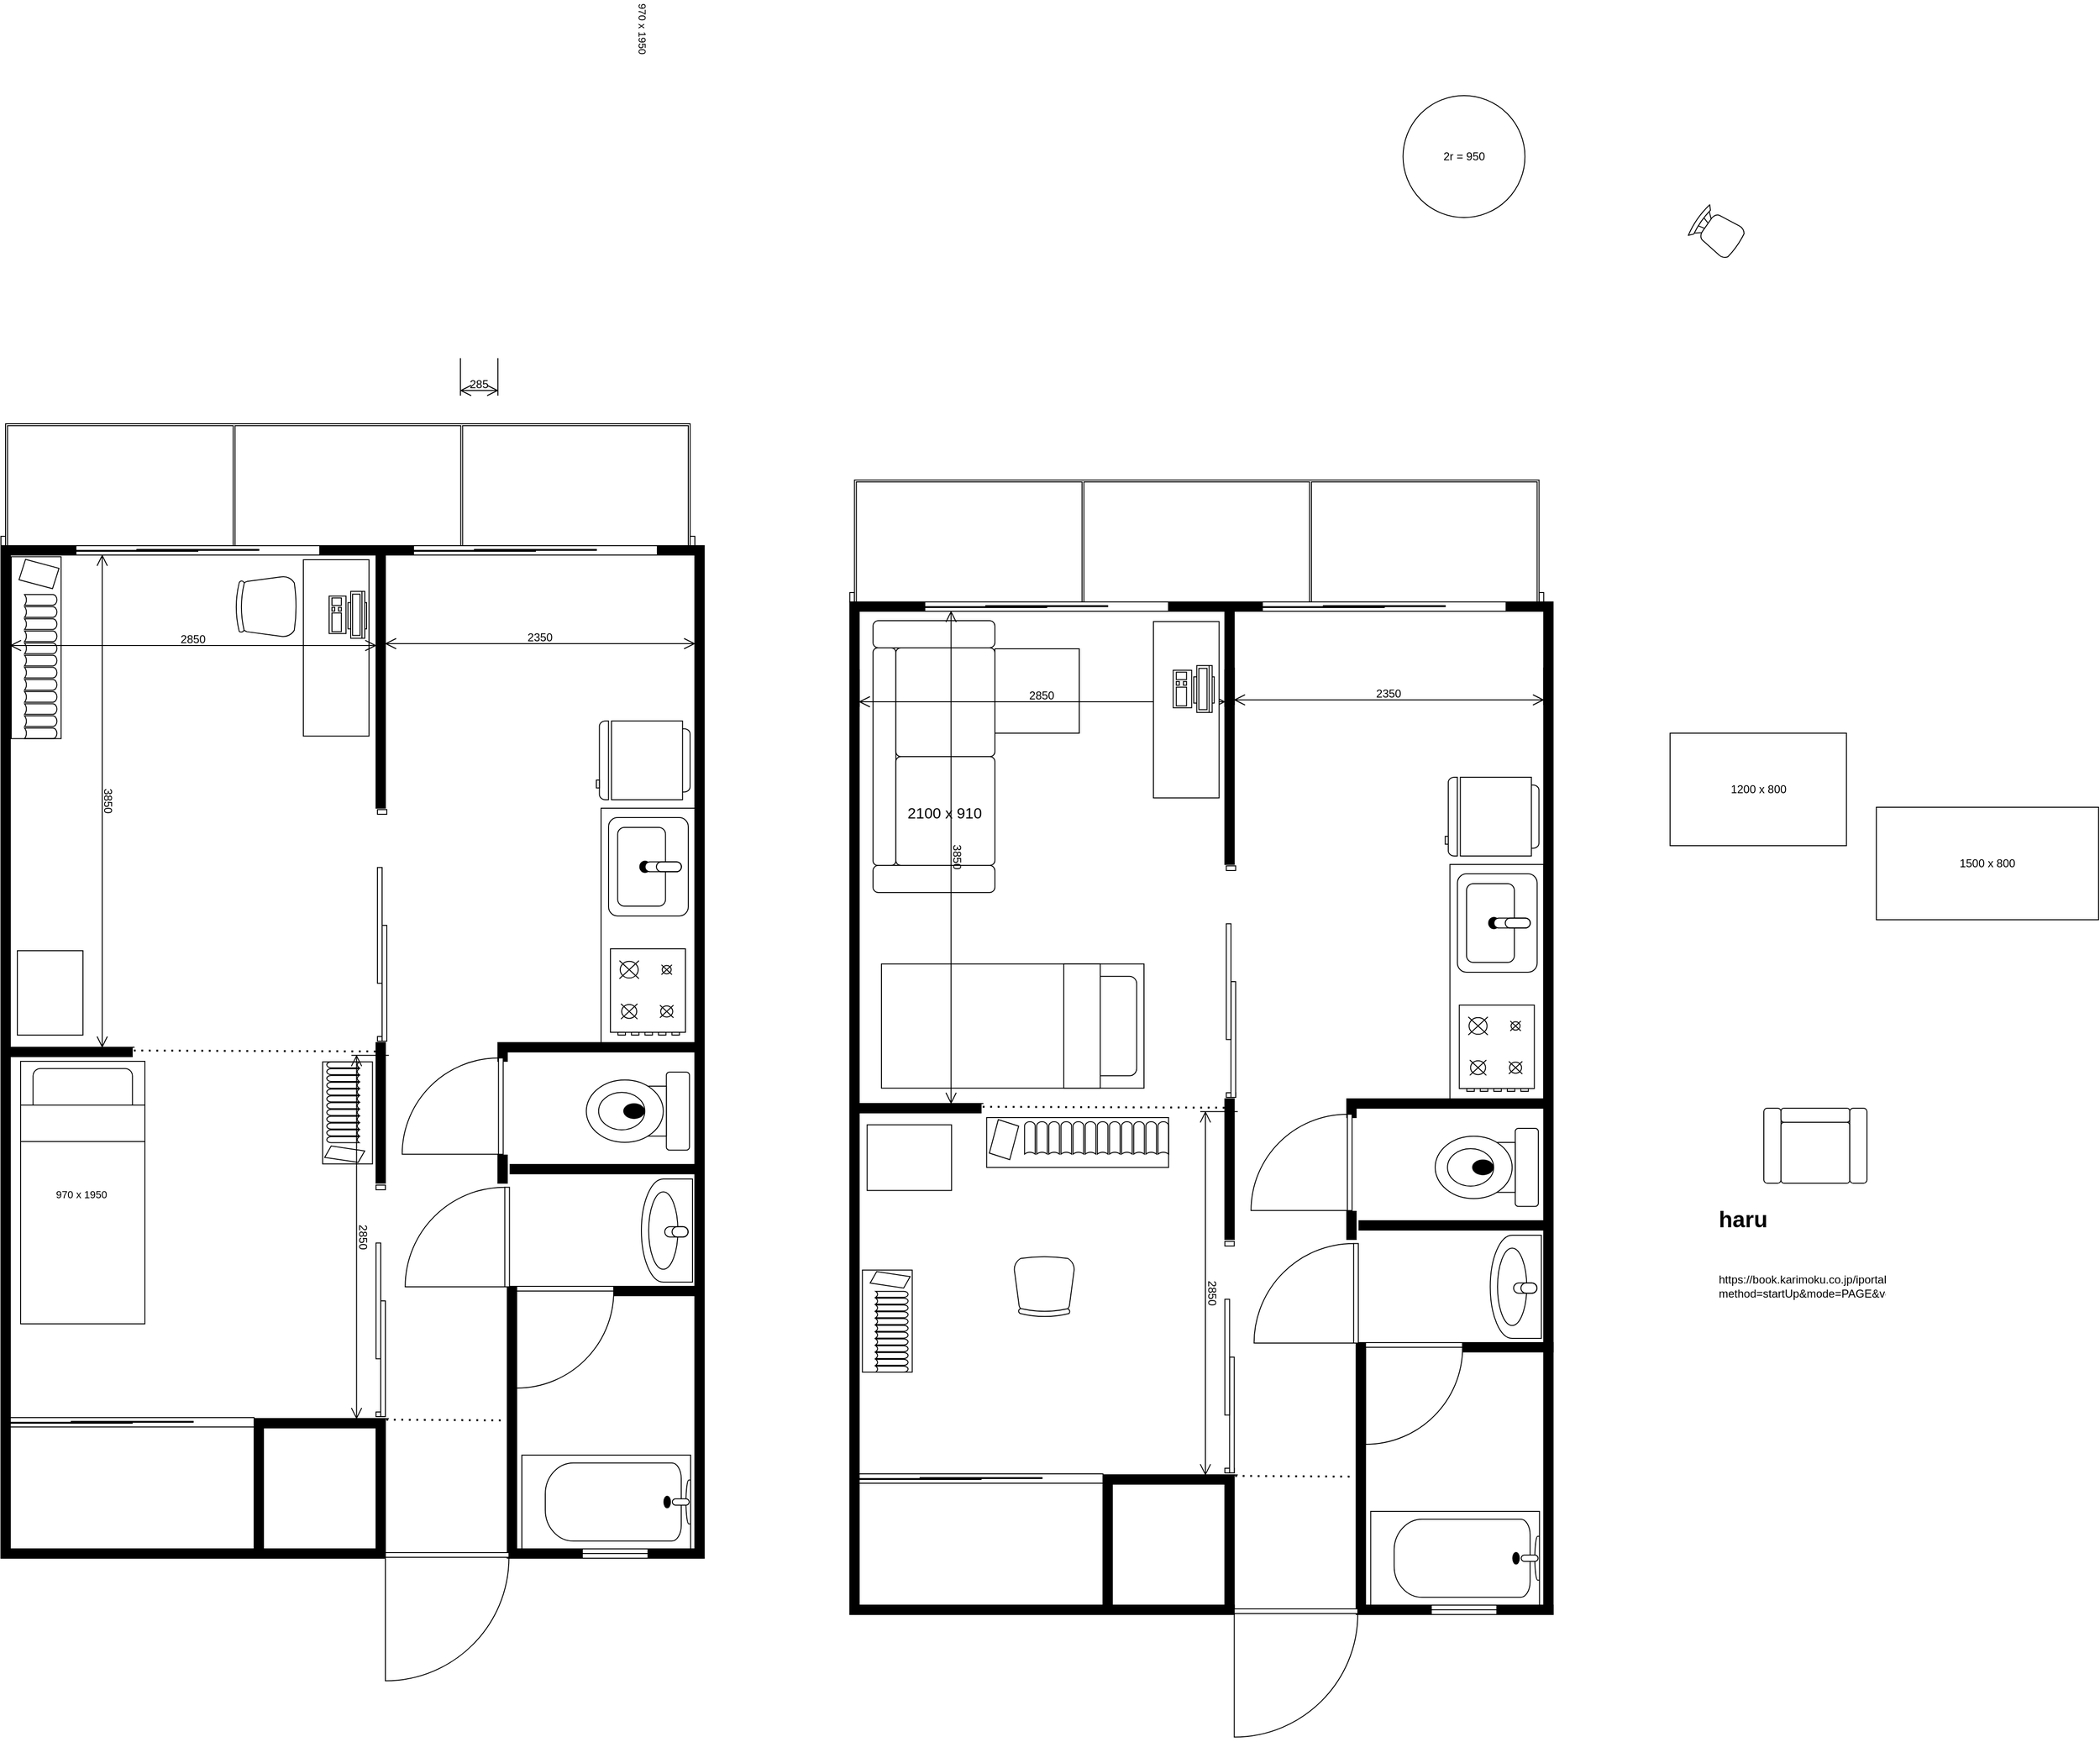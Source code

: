 <mxfile version="24.4.0" type="github">
  <diagram name="ページ1" id="chXOTAfTKkLmFm23G31K">
    <mxGraphModel dx="1223" dy="3064" grid="1" gridSize="10" guides="1" tooltips="1" connect="1" arrows="1" fold="1" page="1" pageScale="1" pageWidth="827" pageHeight="1169" math="0" shadow="0">
      <root>
        <mxCell id="0" />
        <mxCell id="1" parent="0" />
        <mxCell id="n7K1k0Td0LLRFNVjHz03-4" value="" style="group;rotation=0;" vertex="1" connectable="0" parent="1">
          <mxGeometry x="960.0" y="160" width="220" height="290" as="geometry" />
        </mxCell>
        <mxCell id="n7K1k0Td0LLRFNVjHz03-2" value="" style="group;rotation=0;" vertex="1" connectable="0" parent="n7K1k0Td0LLRFNVjHz03-4">
          <mxGeometry width="130" height="290" as="geometry" />
        </mxCell>
        <mxCell id="7eNr9sSCrzbpMYuLrJX_-5" value="" style="verticalLabelPosition=bottom;html=1;verticalAlign=top;align=center;shape=mxgraph.floorplan.couch;rotation=-90;" parent="n7K1k0Td0LLRFNVjHz03-2" vertex="1">
          <mxGeometry x="-80" y="80" width="290" height="130" as="geometry" />
        </mxCell>
        <mxCell id="n7K1k0Td0LLRFNVjHz03-1" value="2100 x 910" style="text;html=1;align=center;verticalAlign=middle;whiteSpace=wrap;rounded=0;fontSize=16;rotation=0;" vertex="1" parent="n7K1k0Td0LLRFNVjHz03-2">
          <mxGeometry x="34" y="190" width="85.25" height="30" as="geometry" />
        </mxCell>
        <mxCell id="n7K1k0Td0LLRFNVjHz03-3" value="" style="rounded=0;whiteSpace=wrap;html=1;rotation=0;" vertex="1" parent="n7K1k0Td0LLRFNVjHz03-4">
          <mxGeometry x="130" y="30" width="90" height="90" as="geometry" />
        </mxCell>
        <mxCell id="T-ZdzPedB-VomCAbVOpk-54" value="" style="verticalLabelPosition=bottom;html=1;verticalAlign=top;align=center;shape=mxgraph.floorplan.bed_single;rotation=90;" parent="1" vertex="1">
          <mxGeometry x="1042.75" y="452.389" width="132.5" height="280" as="geometry" />
        </mxCell>
        <mxCell id="T-ZdzPedB-VomCAbVOpk-121" value="" style="verticalLabelPosition=bottom;html=1;verticalAlign=top;align=center;shape=mxgraph.floorplan.bookcase;rotation=-90;" parent="1" vertex="1">
          <mxGeometry x="920.85" y="880.5" width="108.8" height="53.15" as="geometry" />
        </mxCell>
        <mxCell id="T-ZdzPedB-VomCAbVOpk-120" value="" style="verticalLabelPosition=bottom;html=1;verticalAlign=top;align=center;shape=mxgraph.floorplan.bookcase;rotation=90;" parent="1" vertex="1">
          <mxGeometry x="345.25" y="658.43" width="108.8" height="53.15" as="geometry" />
        </mxCell>
        <mxCell id="T-ZdzPedB-VomCAbVOpk-36" value="" style="rounded=0;whiteSpace=wrap;html=1;" parent="1" vertex="1">
          <mxGeometry x="670" y="360" width="100" height="250" as="geometry" />
        </mxCell>
        <mxCell id="T-ZdzPedB-VomCAbVOpk-1" value="" style="verticalLabelPosition=bottom;html=1;verticalAlign=top;align=center;shape=mxgraph.floorplan.wallCorner;fillColor=strokeColor;" parent="1" vertex="1">
          <mxGeometry x="30" y="80" width="80" height="1080" as="geometry" />
        </mxCell>
        <mxCell id="T-ZdzPedB-VomCAbVOpk-3" value="" style="verticalLabelPosition=bottom;html=1;verticalAlign=top;align=center;shape=mxgraph.floorplan.wall;fillColor=strokeColor;" parent="1" vertex="1">
          <mxGeometry x="40" y="615" width="130" height="10" as="geometry" />
        </mxCell>
        <mxCell id="T-ZdzPedB-VomCAbVOpk-5" value="" style="verticalLabelPosition=bottom;html=1;verticalAlign=top;align=center;shape=mxgraph.floorplan.windowGlider;dx=0.25;" parent="1" vertex="1">
          <mxGeometry x="110" y="80" width="260" height="10" as="geometry" />
        </mxCell>
        <mxCell id="T-ZdzPedB-VomCAbVOpk-7" value="" style="verticalLabelPosition=bottom;html=1;verticalAlign=top;align=center;shape=mxgraph.floorplan.wall;fillColor=strokeColor;" parent="1" vertex="1">
          <mxGeometry x="370" y="80" width="100" height="10" as="geometry" />
        </mxCell>
        <mxCell id="T-ZdzPedB-VomCAbVOpk-8" value="" style="verticalLabelPosition=bottom;html=1;verticalAlign=top;align=center;shape=mxgraph.floorplan.windowGlider;dx=0.25;" parent="1" vertex="1">
          <mxGeometry x="470" y="80" width="260" height="10" as="geometry" />
        </mxCell>
        <mxCell id="T-ZdzPedB-VomCAbVOpk-9" value="" style="verticalLabelPosition=bottom;html=1;verticalAlign=top;align=center;shape=mxgraph.floorplan.wallCorner;fillColor=strokeColor;direction=south;" parent="1" vertex="1">
          <mxGeometry x="730" y="80" width="50" height="1080" as="geometry" />
        </mxCell>
        <mxCell id="T-ZdzPedB-VomCAbVOpk-11" value="" style="verticalLabelPosition=bottom;html=1;verticalAlign=top;align=center;shape=mxgraph.floorplan.wall;fillColor=strokeColor;" parent="1" vertex="1">
          <mxGeometry x="40" y="1150" width="400" height="10" as="geometry" />
        </mxCell>
        <mxCell id="T-ZdzPedB-VomCAbVOpk-12" value="" style="verticalLabelPosition=bottom;html=1;verticalAlign=top;align=center;shape=mxgraph.floorplan.room;fillColor=strokeColor;" parent="1" vertex="1">
          <mxGeometry x="300" y="1011" width="140" height="149" as="geometry" />
        </mxCell>
        <mxCell id="T-ZdzPedB-VomCAbVOpk-13" value="" style="verticalLabelPosition=bottom;html=1;verticalAlign=top;align=center;shape=mxgraph.floorplan.wall;fillColor=strokeColor;" parent="1" vertex="1">
          <mxGeometry x="720" y="1150" width="60" height="10" as="geometry" />
        </mxCell>
        <mxCell id="T-ZdzPedB-VomCAbVOpk-14" value="" style="verticalLabelPosition=bottom;html=1;verticalAlign=top;align=center;shape=mxgraph.floorplan.window;" parent="1" vertex="1">
          <mxGeometry x="650" y="1150" width="70" height="10" as="geometry" />
        </mxCell>
        <mxCell id="T-ZdzPedB-VomCAbVOpk-15" value="" style="verticalLabelPosition=bottom;html=1;verticalAlign=top;align=center;shape=mxgraph.floorplan.wallCorner;fillColor=strokeColor;direction=north" parent="1" vertex="1">
          <mxGeometry x="570" y="870" width="80" height="290" as="geometry" />
        </mxCell>
        <mxCell id="T-ZdzPedB-VomCAbVOpk-16" value="" style="verticalLabelPosition=bottom;html=1;verticalAlign=top;align=center;shape=mxgraph.floorplan.wall;fillColor=strokeColor;direction=south;" parent="1" vertex="1">
          <mxGeometry x="430" y="90" width="10" height="270" as="geometry" />
        </mxCell>
        <mxCell id="T-ZdzPedB-VomCAbVOpk-17" value="" style="verticalLabelPosition=bottom;html=1;verticalAlign=top;align=center;shape=mxgraph.floorplan.wall;fillColor=strokeColor;direction=south;" parent="1" vertex="1">
          <mxGeometry x="430" y="610" width="10" height="150" as="geometry" />
        </mxCell>
        <mxCell id="T-ZdzPedB-VomCAbVOpk-20" value="" style="verticalLabelPosition=bottom;html=1;verticalAlign=top;align=center;shape=mxgraph.floorplan.windowGlider;dx=0.25;" parent="1" vertex="1">
          <mxGeometry x="40" y="1010" width="260" height="10" as="geometry" />
        </mxCell>
        <mxCell id="T-ZdzPedB-VomCAbVOpk-21" value="" style="verticalLabelPosition=bottom;html=1;verticalAlign=top;align=center;shape=mxgraph.floorplan.wallCorner;fillColor=strokeColor;" parent="1" vertex="1">
          <mxGeometry x="560" y="610" width="210" height="20" as="geometry" />
        </mxCell>
        <mxCell id="T-ZdzPedB-VomCAbVOpk-22" value="" style="verticalLabelPosition=bottom;html=1;verticalAlign=top;align=center;shape=mxgraph.floorplan.wall;fillColor=strokeColor;" parent="1" vertex="1">
          <mxGeometry x="573" y="740" width="197" height="10" as="geometry" />
        </mxCell>
        <mxCell id="T-ZdzPedB-VomCAbVOpk-23" value="" style="verticalLabelPosition=bottom;html=1;verticalAlign=top;align=center;shape=mxgraph.floorplan.wall;fillColor=strokeColor;direction=south;" parent="1" vertex="1">
          <mxGeometry x="560" y="730" width="10" height="30" as="geometry" />
        </mxCell>
        <mxCell id="T-ZdzPedB-VomCAbVOpk-24" value="" style="verticalLabelPosition=bottom;html=1;verticalAlign=top;align=center;shape=mxgraph.floorplan.doorRight;aspect=fixed;rotation=90;" parent="1" vertex="1">
          <mxGeometry x="459.69" y="623.25" width="102.72" height="109.14" as="geometry" />
        </mxCell>
        <mxCell id="T-ZdzPedB-VomCAbVOpk-25" value="" style="verticalLabelPosition=bottom;html=1;verticalAlign=top;align=center;shape=mxgraph.floorplan.doorRight;aspect=fixed;rotation=90;" parent="1" vertex="1">
          <mxGeometry x="462.8" y="761" width="106.2" height="112.84" as="geometry" />
        </mxCell>
        <mxCell id="T-ZdzPedB-VomCAbVOpk-26" value="" style="verticalLabelPosition=bottom;html=1;verticalAlign=top;align=center;shape=mxgraph.floorplan.doorLeft;aspect=fixed;" parent="1" vertex="1">
          <mxGeometry x="580" y="870" width="103.53" height="110" as="geometry" />
        </mxCell>
        <mxCell id="T-ZdzPedB-VomCAbVOpk-27" value="" style="verticalLabelPosition=bottom;html=1;verticalAlign=top;align=center;shape=mxgraph.floorplan.wall;fillColor=strokeColor;" parent="1" vertex="1">
          <mxGeometry x="683.53" y="870" width="96.47" height="10" as="geometry" />
        </mxCell>
        <mxCell id="T-ZdzPedB-VomCAbVOpk-28" value="" style="verticalLabelPosition=bottom;html=1;verticalAlign=top;align=center;shape=mxgraph.floorplan.doorLeft;aspect=fixed;" parent="1" vertex="1">
          <mxGeometry x="440" y="1154" width="131.76" height="140" as="geometry" />
        </mxCell>
        <mxCell id="T-ZdzPedB-VomCAbVOpk-29" value="" style="verticalLabelPosition=bottom;html=1;verticalAlign=top;align=center;shape=mxgraph.floorplan.doorBypass;dx=0.25;rotation=-90;" parent="1" vertex="1">
          <mxGeometry x="311.5" y="880.5" width="247" height="10" as="geometry" />
        </mxCell>
        <mxCell id="T-ZdzPedB-VomCAbVOpk-30" value="" style="verticalLabelPosition=bottom;html=1;verticalAlign=top;align=center;shape=mxgraph.floorplan.doorBypass;dx=0.25;rotation=-90;" parent="1" vertex="1">
          <mxGeometry x="313" y="480" width="247" height="10" as="geometry" />
        </mxCell>
        <mxCell id="T-ZdzPedB-VomCAbVOpk-31" value="" style="verticalLabelPosition=bottom;html=1;verticalAlign=top;align=center;shape=mxgraph.floorplan.windowGarden;dx=0.25;" parent="1" vertex="1">
          <mxGeometry x="30" y="-50" width="740" height="130" as="geometry" />
        </mxCell>
        <mxCell id="T-ZdzPedB-VomCAbVOpk-33" value="" style="verticalLabelPosition=bottom;html=1;verticalAlign=top;align=center;shape=mxgraph.floorplan.range_1;" parent="1" vertex="1">
          <mxGeometry x="680" y="510" width="80" height="92" as="geometry" />
        </mxCell>
        <mxCell id="T-ZdzPedB-VomCAbVOpk-34" value="" style="verticalLabelPosition=bottom;html=1;verticalAlign=top;align=center;shape=mxgraph.floorplan.sink_22;rotation=90;" parent="1" vertex="1">
          <mxGeometry x="668" y="380" width="105" height="85" as="geometry" />
        </mxCell>
        <mxCell id="T-ZdzPedB-VomCAbVOpk-38" value="" style="verticalLabelPosition=bottom;html=1;verticalAlign=top;align=center;shape=mxgraph.floorplan.toilet;rotation=90;" parent="1" vertex="1">
          <mxGeometry x="667.64" y="628.12" width="83.24" height="110" as="geometry" />
        </mxCell>
        <mxCell id="T-ZdzPedB-VomCAbVOpk-40" value="" style="verticalLabelPosition=bottom;html=1;verticalAlign=top;align=center;shape=mxgraph.floorplan.sink_1;rotation=90;" parent="1" vertex="1">
          <mxGeometry x="685.25" y="783.25" width="110" height="54.5" as="geometry" />
        </mxCell>
        <mxCell id="T-ZdzPedB-VomCAbVOpk-43" value="" style="endArrow=none;dashed=1;html=1;dashPattern=1 3;strokeWidth=2;rounded=0;exitX=1.013;exitY=0.35;exitDx=0;exitDy=0;exitPerimeter=0;entryX=0.063;entryY=1.004;entryDx=0;entryDy=0;entryPerimeter=0;" parent="1" source="T-ZdzPedB-VomCAbVOpk-3" target="T-ZdzPedB-VomCAbVOpk-17" edge="1">
          <mxGeometry width="50" height="50" relative="1" as="geometry">
            <mxPoint x="570" y="720" as="sourcePoint" />
            <mxPoint x="620" y="670" as="targetPoint" />
          </mxGeometry>
        </mxCell>
        <mxCell id="T-ZdzPedB-VomCAbVOpk-44" value="" style="endArrow=none;dashed=1;html=1;dashPattern=1 3;strokeWidth=2;rounded=0;exitX=1.007;exitY=0.008;exitDx=0;exitDy=0;exitPerimeter=0;entryX=0.507;entryY=-0.03;entryDx=0;entryDy=0;entryPerimeter=0;" parent="1" source="T-ZdzPedB-VomCAbVOpk-12" target="T-ZdzPedB-VomCAbVOpk-15" edge="1">
          <mxGeometry width="50" height="50" relative="1" as="geometry">
            <mxPoint x="370" y="650" as="sourcePoint" />
            <mxPoint x="420" y="600" as="targetPoint" />
          </mxGeometry>
        </mxCell>
        <mxCell id="T-ZdzPedB-VomCAbVOpk-47" value="285" style="shape=dimension;whiteSpace=wrap;html=1;align=center;points=[];verticalAlign=bottom;spacingBottom=3;labelBackgroundColor=none;" parent="1" vertex="1">
          <mxGeometry x="520" y="-120" width="40" height="40" as="geometry" />
        </mxCell>
        <mxCell id="T-ZdzPedB-VomCAbVOpk-49" value="3850" style="shape=dimension;whiteSpace=wrap;html=1;align=center;points=[];verticalAlign=bottom;spacingBottom=3;labelBackgroundColor=none;rotation=90;" parent="1" vertex="1">
          <mxGeometry x="-110" y="332.5" width="525" height="40" as="geometry" />
        </mxCell>
        <mxCell id="T-ZdzPedB-VomCAbVOpk-50" value="2850" style="shape=dimension;whiteSpace=wrap;html=1;align=center;points=[];verticalAlign=bottom;spacingBottom=3;labelBackgroundColor=none;rotation=90;" parent="1" vertex="1">
          <mxGeometry x="230" y="797.42" width="387.5" height="40" as="geometry" />
        </mxCell>
        <mxCell id="T-ZdzPedB-VomCAbVOpk-51" value="2350" style="shape=dimension;whiteSpace=wrap;html=1;align=center;points=[];verticalAlign=bottom;spacingBottom=3;labelBackgroundColor=none;" parent="1" vertex="1">
          <mxGeometry x="440" y="150" width="330" height="40" as="geometry" />
        </mxCell>
        <mxCell id="T-ZdzPedB-VomCAbVOpk-52" value="" style="verticalLabelPosition=bottom;html=1;verticalAlign=top;align=center;shape=mxgraph.floorplan.refrigerator;rotation=90;" parent="1" vertex="1">
          <mxGeometry x="673" y="259" width="84" height="100" as="geometry" />
        </mxCell>
        <mxCell id="T-ZdzPedB-VomCAbVOpk-53" value="" style="verticalLabelPosition=bottom;html=1;verticalAlign=top;align=center;shape=mxgraph.floorplan.bathtub2;rotation=-180;" parent="1" vertex="1">
          <mxGeometry x="585.5" y="1050" width="180" height="100" as="geometry" />
        </mxCell>
        <mxCell id="T-ZdzPedB-VomCAbVOpk-56" value="" style="shape=rect;shadow=0;html=1;rotation=-90;" parent="1" vertex="1">
          <mxGeometry x="293.44" y="154.07" width="188.13" height="70" as="geometry" />
        </mxCell>
        <mxCell id="T-ZdzPedB-VomCAbVOpk-57" value="" style="verticalLabelPosition=bottom;html=1;verticalAlign=top;align=center;shape=mxgraph.floorplan.workstation;shadow=0;flipV=1;rotation=-90;" parent="1" vertex="1">
          <mxGeometry x="375" y="133.75" width="50" height="40" as="geometry" />
        </mxCell>
        <mxCell id="T-ZdzPedB-VomCAbVOpk-58" value="" style="verticalLabelPosition=bottom;html=1;verticalAlign=top;align=center;shape=mxgraph.floorplan.bookcase;rotation=-90;" parent="1" vertex="1">
          <mxGeometry x="-29.46" y="162.21" width="194.05" height="53.15" as="geometry" />
        </mxCell>
        <mxCell id="T-ZdzPedB-VomCAbVOpk-48" value="2850" style="shape=dimension;whiteSpace=wrap;html=1;align=center;points=[];verticalAlign=bottom;spacingBottom=3;labelBackgroundColor=none;" parent="1" vertex="1">
          <mxGeometry x="40" y="152" width="390" height="40" as="geometry" />
        </mxCell>
        <mxCell id="T-ZdzPedB-VomCAbVOpk-60" value="" style="rounded=0;whiteSpace=wrap;html=1;" parent="1" vertex="1">
          <mxGeometry x="1575.25" y="420" width="100" height="250" as="geometry" />
        </mxCell>
        <mxCell id="T-ZdzPedB-VomCAbVOpk-61" value="" style="verticalLabelPosition=bottom;html=1;verticalAlign=top;align=center;shape=mxgraph.floorplan.wallCorner;fillColor=strokeColor;" parent="1" vertex="1">
          <mxGeometry x="935.25" y="140" width="80" height="1080" as="geometry" />
        </mxCell>
        <mxCell id="T-ZdzPedB-VomCAbVOpk-62" value="" style="verticalLabelPosition=bottom;html=1;verticalAlign=top;align=center;shape=mxgraph.floorplan.wall;fillColor=strokeColor;" parent="1" vertex="1">
          <mxGeometry x="945.25" y="675" width="130" height="10" as="geometry" />
        </mxCell>
        <mxCell id="T-ZdzPedB-VomCAbVOpk-63" value="" style="verticalLabelPosition=bottom;html=1;verticalAlign=top;align=center;shape=mxgraph.floorplan.windowGlider;dx=0.25;" parent="1" vertex="1">
          <mxGeometry x="1015.25" y="140" width="260" height="10" as="geometry" />
        </mxCell>
        <mxCell id="T-ZdzPedB-VomCAbVOpk-64" value="" style="verticalLabelPosition=bottom;html=1;verticalAlign=top;align=center;shape=mxgraph.floorplan.wall;fillColor=strokeColor;" parent="1" vertex="1">
          <mxGeometry x="1275.25" y="140" width="100" height="10" as="geometry" />
        </mxCell>
        <mxCell id="T-ZdzPedB-VomCAbVOpk-65" value="" style="verticalLabelPosition=bottom;html=1;verticalAlign=top;align=center;shape=mxgraph.floorplan.windowGlider;dx=0.25;" parent="1" vertex="1">
          <mxGeometry x="1375.25" y="140" width="260" height="10" as="geometry" />
        </mxCell>
        <mxCell id="T-ZdzPedB-VomCAbVOpk-66" value="" style="verticalLabelPosition=bottom;html=1;verticalAlign=top;align=center;shape=mxgraph.floorplan.wallCorner;fillColor=strokeColor;direction=south;" parent="1" vertex="1">
          <mxGeometry x="1635.25" y="140" width="50" height="1080" as="geometry" />
        </mxCell>
        <mxCell id="T-ZdzPedB-VomCAbVOpk-67" value="" style="verticalLabelPosition=bottom;html=1;verticalAlign=top;align=center;shape=mxgraph.floorplan.wall;fillColor=strokeColor;" parent="1" vertex="1">
          <mxGeometry x="945.25" y="1210" width="400" height="10" as="geometry" />
        </mxCell>
        <mxCell id="T-ZdzPedB-VomCAbVOpk-68" value="" style="verticalLabelPosition=bottom;html=1;verticalAlign=top;align=center;shape=mxgraph.floorplan.room;fillColor=strokeColor;" parent="1" vertex="1">
          <mxGeometry x="1205.25" y="1071" width="140" height="149" as="geometry" />
        </mxCell>
        <mxCell id="T-ZdzPedB-VomCAbVOpk-69" value="" style="verticalLabelPosition=bottom;html=1;verticalAlign=top;align=center;shape=mxgraph.floorplan.wall;fillColor=strokeColor;" parent="1" vertex="1">
          <mxGeometry x="1625.25" y="1210" width="60" height="10" as="geometry" />
        </mxCell>
        <mxCell id="T-ZdzPedB-VomCAbVOpk-70" value="" style="verticalLabelPosition=bottom;html=1;verticalAlign=top;align=center;shape=mxgraph.floorplan.window;" parent="1" vertex="1">
          <mxGeometry x="1555.25" y="1210" width="70" height="10" as="geometry" />
        </mxCell>
        <mxCell id="T-ZdzPedB-VomCAbVOpk-71" value="" style="verticalLabelPosition=bottom;html=1;verticalAlign=top;align=center;shape=mxgraph.floorplan.wallCorner;fillColor=strokeColor;direction=north" parent="1" vertex="1">
          <mxGeometry x="1475.25" y="930" width="80" height="290" as="geometry" />
        </mxCell>
        <mxCell id="T-ZdzPedB-VomCAbVOpk-72" value="" style="verticalLabelPosition=bottom;html=1;verticalAlign=top;align=center;shape=mxgraph.floorplan.wall;fillColor=strokeColor;direction=south;" parent="1" vertex="1">
          <mxGeometry x="1335.25" y="150" width="10" height="270" as="geometry" />
        </mxCell>
        <mxCell id="T-ZdzPedB-VomCAbVOpk-73" value="" style="verticalLabelPosition=bottom;html=1;verticalAlign=top;align=center;shape=mxgraph.floorplan.wall;fillColor=strokeColor;direction=south;" parent="1" vertex="1">
          <mxGeometry x="1335.25" y="670" width="10" height="150" as="geometry" />
        </mxCell>
        <mxCell id="T-ZdzPedB-VomCAbVOpk-74" value="" style="verticalLabelPosition=bottom;html=1;verticalAlign=top;align=center;shape=mxgraph.floorplan.windowGlider;dx=0.25;" parent="1" vertex="1">
          <mxGeometry x="945.25" y="1070" width="260" height="10" as="geometry" />
        </mxCell>
        <mxCell id="T-ZdzPedB-VomCAbVOpk-75" value="" style="verticalLabelPosition=bottom;html=1;verticalAlign=top;align=center;shape=mxgraph.floorplan.wallCorner;fillColor=strokeColor;" parent="1" vertex="1">
          <mxGeometry x="1465.25" y="670" width="210" height="20" as="geometry" />
        </mxCell>
        <mxCell id="T-ZdzPedB-VomCAbVOpk-76" value="" style="verticalLabelPosition=bottom;html=1;verticalAlign=top;align=center;shape=mxgraph.floorplan.wall;fillColor=strokeColor;" parent="1" vertex="1">
          <mxGeometry x="1478.25" y="800" width="197" height="10" as="geometry" />
        </mxCell>
        <mxCell id="T-ZdzPedB-VomCAbVOpk-77" value="" style="verticalLabelPosition=bottom;html=1;verticalAlign=top;align=center;shape=mxgraph.floorplan.wall;fillColor=strokeColor;direction=south;" parent="1" vertex="1">
          <mxGeometry x="1465.25" y="790" width="10" height="30" as="geometry" />
        </mxCell>
        <mxCell id="T-ZdzPedB-VomCAbVOpk-78" value="" style="verticalLabelPosition=bottom;html=1;verticalAlign=top;align=center;shape=mxgraph.floorplan.doorRight;aspect=fixed;rotation=90;" parent="1" vertex="1">
          <mxGeometry x="1364.94" y="683.25" width="102.72" height="109.14" as="geometry" />
        </mxCell>
        <mxCell id="T-ZdzPedB-VomCAbVOpk-79" value="" style="verticalLabelPosition=bottom;html=1;verticalAlign=top;align=center;shape=mxgraph.floorplan.doorRight;aspect=fixed;rotation=90;" parent="1" vertex="1">
          <mxGeometry x="1368.05" y="821" width="106.2" height="112.84" as="geometry" />
        </mxCell>
        <mxCell id="T-ZdzPedB-VomCAbVOpk-80" value="" style="verticalLabelPosition=bottom;html=1;verticalAlign=top;align=center;shape=mxgraph.floorplan.doorLeft;aspect=fixed;" parent="1" vertex="1">
          <mxGeometry x="1485.25" y="930" width="103.53" height="110" as="geometry" />
        </mxCell>
        <mxCell id="T-ZdzPedB-VomCAbVOpk-81" value="" style="verticalLabelPosition=bottom;html=1;verticalAlign=top;align=center;shape=mxgraph.floorplan.wall;fillColor=strokeColor;" parent="1" vertex="1">
          <mxGeometry x="1588.78" y="930" width="96.47" height="10" as="geometry" />
        </mxCell>
        <mxCell id="T-ZdzPedB-VomCAbVOpk-82" value="" style="verticalLabelPosition=bottom;html=1;verticalAlign=top;align=center;shape=mxgraph.floorplan.doorLeft;aspect=fixed;" parent="1" vertex="1">
          <mxGeometry x="1345.25" y="1214" width="131.76" height="140" as="geometry" />
        </mxCell>
        <mxCell id="T-ZdzPedB-VomCAbVOpk-83" value="" style="verticalLabelPosition=bottom;html=1;verticalAlign=top;align=center;shape=mxgraph.floorplan.doorBypass;dx=0.25;rotation=-90;" parent="1" vertex="1">
          <mxGeometry x="1216.75" y="940.5" width="247" height="10" as="geometry" />
        </mxCell>
        <mxCell id="T-ZdzPedB-VomCAbVOpk-84" value="" style="verticalLabelPosition=bottom;html=1;verticalAlign=top;align=center;shape=mxgraph.floorplan.doorBypass;dx=0.25;rotation=-90;" parent="1" vertex="1">
          <mxGeometry x="1218.25" y="540" width="247" height="10" as="geometry" />
        </mxCell>
        <mxCell id="T-ZdzPedB-VomCAbVOpk-85" value="" style="verticalLabelPosition=bottom;html=1;verticalAlign=top;align=center;shape=mxgraph.floorplan.windowGarden;dx=0.25;" parent="1" vertex="1">
          <mxGeometry x="935.25" y="10" width="740" height="130" as="geometry" />
        </mxCell>
        <mxCell id="T-ZdzPedB-VomCAbVOpk-86" value="" style="verticalLabelPosition=bottom;html=1;verticalAlign=top;align=center;shape=mxgraph.floorplan.range_1;" parent="1" vertex="1">
          <mxGeometry x="1585.25" y="570" width="80" height="92" as="geometry" />
        </mxCell>
        <mxCell id="T-ZdzPedB-VomCAbVOpk-87" value="" style="verticalLabelPosition=bottom;html=1;verticalAlign=top;align=center;shape=mxgraph.floorplan.sink_22;rotation=90;" parent="1" vertex="1">
          <mxGeometry x="1573.25" y="440" width="105" height="85" as="geometry" />
        </mxCell>
        <mxCell id="T-ZdzPedB-VomCAbVOpk-88" value="" style="verticalLabelPosition=bottom;html=1;verticalAlign=top;align=center;shape=mxgraph.floorplan.toilet;rotation=90;" parent="1" vertex="1">
          <mxGeometry x="1572.89" y="688.12" width="83.24" height="110" as="geometry" />
        </mxCell>
        <mxCell id="T-ZdzPedB-VomCAbVOpk-89" value="" style="verticalLabelPosition=bottom;html=1;verticalAlign=top;align=center;shape=mxgraph.floorplan.sink_1;rotation=90;" parent="1" vertex="1">
          <mxGeometry x="1590.5" y="843.25" width="110" height="54.5" as="geometry" />
        </mxCell>
        <mxCell id="T-ZdzPedB-VomCAbVOpk-90" value="" style="endArrow=none;dashed=1;html=1;dashPattern=1 3;strokeWidth=2;rounded=0;exitX=1.013;exitY=0.35;exitDx=0;exitDy=0;exitPerimeter=0;entryX=0.063;entryY=1.004;entryDx=0;entryDy=0;entryPerimeter=0;" parent="1" source="T-ZdzPedB-VomCAbVOpk-62" target="T-ZdzPedB-VomCAbVOpk-73" edge="1">
          <mxGeometry width="50" height="50" relative="1" as="geometry">
            <mxPoint x="1475.25" y="780" as="sourcePoint" />
            <mxPoint x="1525.25" y="730" as="targetPoint" />
          </mxGeometry>
        </mxCell>
        <mxCell id="T-ZdzPedB-VomCAbVOpk-91" value="" style="endArrow=none;dashed=1;html=1;dashPattern=1 3;strokeWidth=2;rounded=0;exitX=1.007;exitY=0.008;exitDx=0;exitDy=0;exitPerimeter=0;entryX=0.507;entryY=-0.03;entryDx=0;entryDy=0;entryPerimeter=0;" parent="1" source="T-ZdzPedB-VomCAbVOpk-68" target="T-ZdzPedB-VomCAbVOpk-71" edge="1">
          <mxGeometry width="50" height="50" relative="1" as="geometry">
            <mxPoint x="1275.25" y="710" as="sourcePoint" />
            <mxPoint x="1325.25" y="660" as="targetPoint" />
          </mxGeometry>
        </mxCell>
        <mxCell id="T-ZdzPedB-VomCAbVOpk-93" value="3850" style="shape=dimension;whiteSpace=wrap;html=1;align=center;points=[];verticalAlign=bottom;spacingBottom=3;labelBackgroundColor=none;rotation=90;" parent="1" vertex="1">
          <mxGeometry x="795.25" y="392.5" width="525" height="40" as="geometry" />
        </mxCell>
        <mxCell id="T-ZdzPedB-VomCAbVOpk-94" value="2850" style="shape=dimension;whiteSpace=wrap;html=1;align=center;points=[];verticalAlign=bottom;spacingBottom=3;labelBackgroundColor=none;rotation=90;" parent="1" vertex="1">
          <mxGeometry x="1135.25" y="857.42" width="387.5" height="40" as="geometry" />
        </mxCell>
        <mxCell id="T-ZdzPedB-VomCAbVOpk-95" value="2350" style="shape=dimension;whiteSpace=wrap;html=1;align=center;points=[];verticalAlign=bottom;spacingBottom=3;labelBackgroundColor=none;" parent="1" vertex="1">
          <mxGeometry x="1345.25" y="210" width="330" height="40" as="geometry" />
        </mxCell>
        <mxCell id="T-ZdzPedB-VomCAbVOpk-96" value="" style="verticalLabelPosition=bottom;html=1;verticalAlign=top;align=center;shape=mxgraph.floorplan.refrigerator;rotation=90;" parent="1" vertex="1">
          <mxGeometry x="1578.25" y="319" width="84" height="100" as="geometry" />
        </mxCell>
        <mxCell id="T-ZdzPedB-VomCAbVOpk-97" value="" style="verticalLabelPosition=bottom;html=1;verticalAlign=top;align=center;shape=mxgraph.floorplan.bathtub2;rotation=-180;" parent="1" vertex="1">
          <mxGeometry x="1490.75" y="1110" width="180" height="100" as="geometry" />
        </mxCell>
        <mxCell id="T-ZdzPedB-VomCAbVOpk-98" value="" style="verticalLabelPosition=bottom;html=1;verticalAlign=top;align=center;shape=mxgraph.floorplan.office_chair;shadow=0;rotation=-180;" parent="1" vertex="1">
          <mxGeometry x="1110.0" y="837.8" width="65.25" height="65.39" as="geometry" />
        </mxCell>
        <mxCell id="T-ZdzPedB-VomCAbVOpk-102" value="2850" style="shape=dimension;whiteSpace=wrap;html=1;align=center;points=[];verticalAlign=bottom;spacingBottom=3;labelBackgroundColor=none;" parent="1" vertex="1">
          <mxGeometry x="945.25" y="212" width="390" height="40" as="geometry" />
        </mxCell>
        <mxCell id="T-ZdzPedB-VomCAbVOpk-104" value="" style="verticalLabelPosition=bottom;html=1;verticalAlign=top;align=center;shape=mxgraph.floorplan.office_chair;shadow=0;rotation=-90;" parent="1" vertex="1">
          <mxGeometry x="280.0" y="112.3" width="65.25" height="65.39" as="geometry" />
        </mxCell>
        <mxCell id="T-ZdzPedB-VomCAbVOpk-105" value="1200 x 800" style="shape=rect;shadow=0;html=1;rotation=0;" parent="1" vertex="1">
          <mxGeometry x="1810" y="280" width="188.13" height="120" as="geometry" />
        </mxCell>
        <mxCell id="T-ZdzPedB-VomCAbVOpk-107" value="" style="verticalLabelPosition=bottom;html=1;verticalAlign=top;align=center;shape=mxgraph.floorplan.bookcase;rotation=-180;" parent="1" vertex="1">
          <mxGeometry x="1081.2" y="690" width="194.05" height="53.15" as="geometry" />
        </mxCell>
        <mxCell id="T-ZdzPedB-VomCAbVOpk-108" value="1500 x 800" style="shape=rect;shadow=0;html=1;rotation=0;" parent="1" vertex="1">
          <mxGeometry x="2030" y="359" width="236.98" height="120" as="geometry" />
        </mxCell>
        <mxCell id="T-ZdzPedB-VomCAbVOpk-111" value="" style="verticalLabelPosition=bottom;html=1;verticalAlign=top;align=center;shape=mxgraph.floorplan.chair;shadow=0;direction=west;rotation=125;" parent="1" vertex="1">
          <mxGeometry x="1840" y="-280" width="40" height="52" as="geometry" />
        </mxCell>
        <mxCell id="T-ZdzPedB-VomCAbVOpk-114" value="2r = 950" style="shape=ellipse;shadow=0;html=1;" parent="1" vertex="1">
          <mxGeometry x="1525.25" y="-400" width="130" height="130" as="geometry" />
        </mxCell>
        <mxCell id="T-ZdzPedB-VomCAbVOpk-116" value="&lt;h1 style=&quot;margin-top: 0px;&quot;&gt;haru&lt;/h1&gt;&lt;p&gt;&lt;br&gt;&lt;/p&gt;&lt;p&gt;https://book.karimoku.co.jp/iportal/CatalogViewInterfaceStartUpAction.do?method=startUp&amp;amp;mode=PAGE&amp;amp;volumeID=KRM00002&amp;amp;catalogId=15561950000&amp;amp;pageGroupId=1&amp;amp;catalogCategoryId=&amp;amp;designConfirmFlg=&amp;amp;pagePosition=R&lt;br&gt;&lt;/p&gt;" style="text;html=1;whiteSpace=wrap;overflow=hidden;rounded=0;" parent="1" vertex="1">
          <mxGeometry x="1860" y="777.75" width="180" height="120" as="geometry" />
        </mxCell>
        <mxCell id="T-ZdzPedB-VomCAbVOpk-118" value="" style="rounded=0;whiteSpace=wrap;html=1;" parent="1" vertex="1">
          <mxGeometry x="47.5" y="512" width="70" height="90" as="geometry" />
        </mxCell>
        <mxCell id="T-ZdzPedB-VomCAbVOpk-119" value="" style="rounded=0;whiteSpace=wrap;html=1;rotation=90;" parent="1" vertex="1">
          <mxGeometry x="963.75" y="687.75" width="70" height="90" as="geometry" />
        </mxCell>
        <mxCell id="7eNr9sSCrzbpMYuLrJX_-1" value="" style="group;flipH=0;rotation=0;" parent="1" vertex="1" connectable="0">
          <mxGeometry x="40" y="640" width="132.5" height="280" as="geometry" />
        </mxCell>
        <mxCell id="7eNr9sSCrzbpMYuLrJX_-2" value="" style="verticalLabelPosition=bottom;html=1;verticalAlign=top;align=center;shape=mxgraph.floorplan.bed_single;rotation=0;" parent="7eNr9sSCrzbpMYuLrJX_-1" vertex="1">
          <mxGeometry x="11" y="-10" width="132.5" height="280" as="geometry" />
        </mxCell>
        <mxCell id="7eNr9sSCrzbpMYuLrJX_-3" value="&lt;font style=&quot;font-size: 11px;&quot;&gt;970 x 1950&lt;/font&gt;" style="text;html=1;align=center;verticalAlign=middle;whiteSpace=wrap;rounded=0;fontSize=16;rotation=0;" parent="7eNr9sSCrzbpMYuLrJX_-1" vertex="1">
          <mxGeometry x="46" y="114" width="60" height="32.308" as="geometry" />
        </mxCell>
        <mxCell id="7eNr9sSCrzbpMYuLrJX_-4" value="" style="verticalLabelPosition=bottom;html=1;verticalAlign=top;align=center;shape=mxgraph.floorplan.sofa;" parent="1" vertex="1">
          <mxGeometry x="1910" y="680" width="110" height="80" as="geometry" />
        </mxCell>
        <mxCell id="7eNr9sSCrzbpMYuLrJX_-6" value="" style="group;rotation=90;" parent="1" vertex="1" connectable="0">
          <mxGeometry x="1200.0" y="220.0" width="188.13" height="70" as="geometry" />
        </mxCell>
        <mxCell id="T-ZdzPedB-VomCAbVOpk-103" value="" style="shape=rect;shadow=0;html=1;rotation=90;" parent="7eNr9sSCrzbpMYuLrJX_-6" vertex="1">
          <mxGeometry width="188.13" height="70" as="geometry" />
        </mxCell>
        <mxCell id="T-ZdzPedB-VomCAbVOpk-100" value="" style="verticalLabelPosition=bottom;html=1;verticalAlign=top;align=center;shape=mxgraph.floorplan.workstation;shadow=0;flipV=1;rotation=-90;" parent="7eNr9sSCrzbpMYuLrJX_-6" vertex="1">
          <mxGeometry x="77" y="-9" width="50" height="43.75" as="geometry" />
        </mxCell>
        <mxCell id="SYsUSptG4BRRySlDiPQe-1" value="&lt;font style=&quot;font-size: 11px;&quot;&gt;970 x 1950&lt;/font&gt;" style="text;html=1;align=center;verticalAlign=middle;whiteSpace=wrap;rounded=0;fontSize=16;rotation=90;" parent="1" vertex="1">
          <mxGeometry x="686.0" y="-487.232" width="60" height="32.308" as="geometry" />
        </mxCell>
      </root>
    </mxGraphModel>
  </diagram>
</mxfile>
